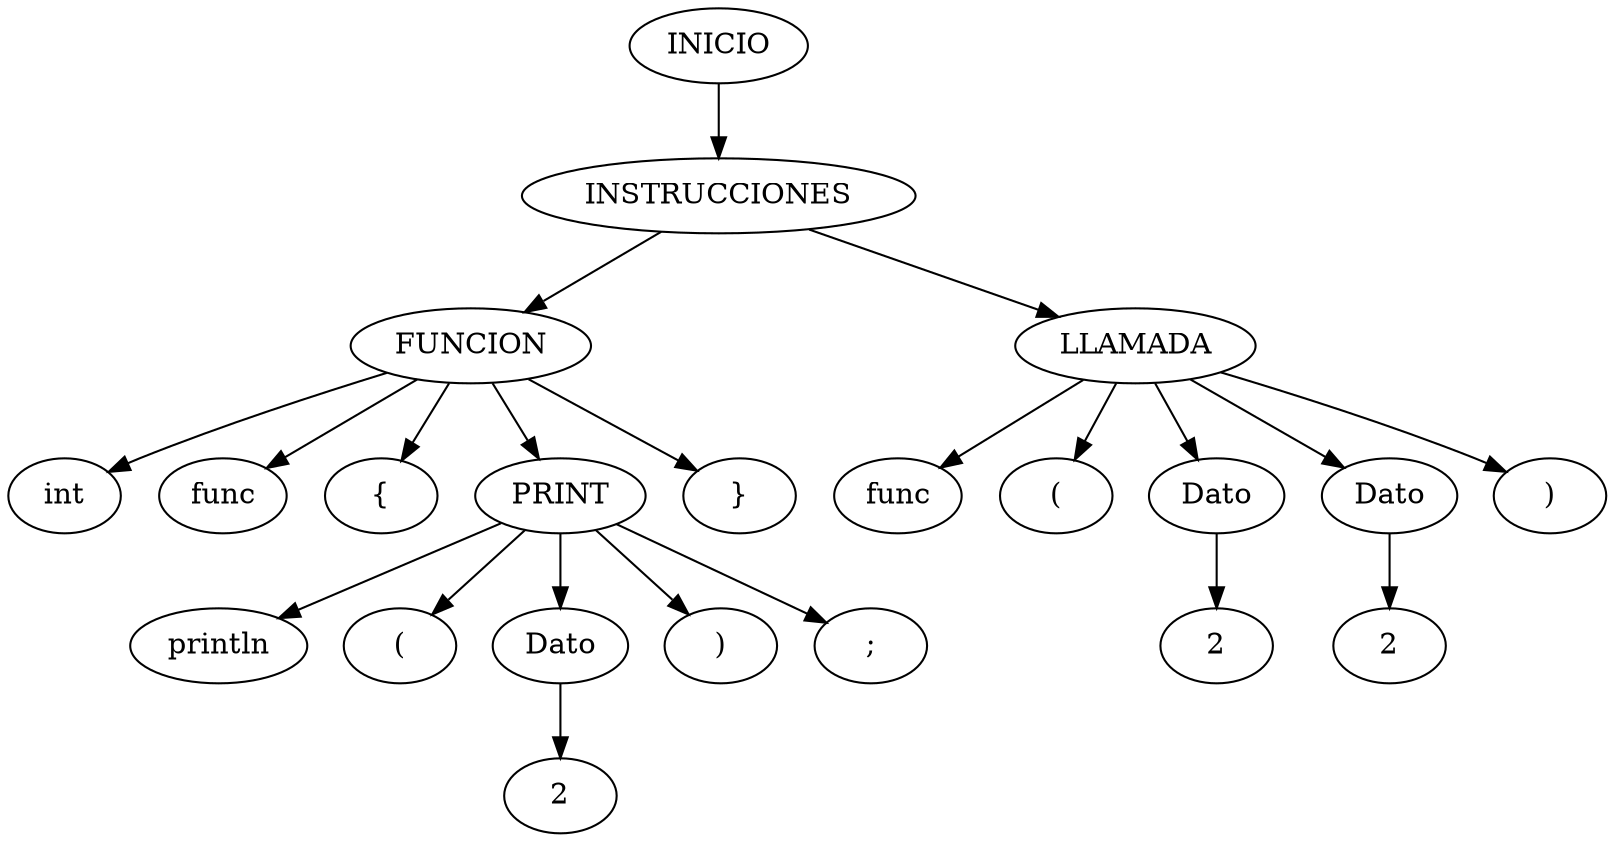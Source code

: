 digraph arbolAST{ 
      n0[label="INICIO"];
      n1[label="INSTRUCCIONES"];
      n0 -> n1;
n2[label="FUNCION"];
      n1 -> n2;
n3[label="int"];
      n2 -> n3;
n4[label="func"];
      n2 -> n4;
n5[label="{"];
      n2 -> n5;
n6[label="PRINT"];
      n2 -> n6;
n7[label="println"];
      n6 -> n7;
n8[label="("];
      n6 -> n8;
n9[label="Dato"];
      n6 -> n9;
n10[label="2"];
      n9 -> n10;
n11[label=")"];
      n6 -> n11;
n12[label=";"];
      n6 -> n12;
n13[label="}"];
      n2 -> n13;
n14[label="LLAMADA"];
      n1 -> n14;
n15[label="func"];
      n14 -> n15;
n16[label="("];
      n14 -> n16;
n17[label="Dato"];
      n14 -> n17;
n18[label="2"];
      n17 -> n18;
n19[label="Dato"];
      n14 -> n19;
n20[label="2"];
      n19 -> n20;
n21[label=")"];
      n14 -> n21;

    }